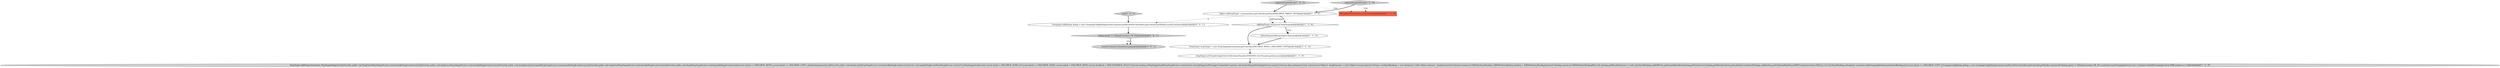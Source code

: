 digraph {
2 [style = filled, label = "IResultSetPresentation presentation@@@2@@@['1', '1', '0']", fillcolor = tomato, shape = box image = "AAA0AAABBB1BBB"];
7 [style = filled, label = "dropTarget.addDropListener(new DropTargetAdapter(){@Override public void dragEnter(DropTargetEvent event){handleDragEvent(event)}@Override public void dragLeave(DropTargetEvent event){handleDragEvent(event)}@Override public void dragOperationChanged(DropTargetEvent event){handleDragEvent(event)}@Override public void dragOver(DropTargetEvent event){handleDragEvent(event)}@Override public void drop(DropTargetEvent event){handleDragEvent(event)if (event.detail == DND.DROP_MOVE || event.detail == DND.DROP_COPY) {dropColumns(event)}}@Override public void dropAccept(DropTargetEvent event){handleDragEvent(event)}private void handleDragEvent(DropTargetEvent event){if (!isDropSupported(event)) {event.detail = DND.DROP_NONE}{if (event.detail == DND.DROP_NONE) {event.detail = DND.DROP_MOVE}}event.feedback = DND.FEEDBACK_SELECT}private boolean isDropSupported(DropTargetEvent event){return true}@SuppressWarnings(\"unchecked\") private void dropColumns(DropTargetEvent event){if (!(event.data instanceof List)) {return}List<Object> dropElements = (List<Object>)event.dataList<String> attributeBindings = new ArrayList<>()for (Object element : dropElements){if (element instanceof DBDAttributeBinding) {DBDAttributeBinding binding = (DBDAttributeBinding)elementif (binding instanceof DBDAttributeBindingMeta && binding.getMetaAttribute() != null) {attributeBindings.add(DBUtils.getQuotedIdentifier(binding.getDataSource(),binding.getMetaAttribute().getLabel()))}{attributeBindings.add(binding.getFullyQualifiedName(DBPEvaluationContext.DML))}}}if (!attributeBindings.isEmpty()) {container.addGroupingAttributes(attributeBindings)}if (event.detail == DND.DROP_COPY) {GroupingConfigDialog dialog = new GroupingConfigDialog(container.getResultSetController().getControl().getShell(),container)if (dialog.open() != IDialogConstants.OK_ID) {container.clearGrouping()return}}try {container.rebuildGrouping()}catch (DBException e) }})@@@9@@@['1', '1', '0']", fillcolor = lightgray, shape = ellipse image = "AAA0AAABBB1BBB"];
0 [style = filled, label = "registerDragAndDrop['1', '0', '0']", fillcolor = lightgray, shape = diamond image = "AAA0AAABBB1BBB"];
11 [style = filled, label = "run['0', '0', '1']", fillcolor = lightgray, shape = diamond image = "AAA0AAABBB3BBB"];
5 [style = filled, label = "Object oldDropTarget = presentation.getControl().getData(DND.DROP_TARGET_KEY)@@@3@@@['1', '1', '0']", fillcolor = white, shape = ellipse image = "AAA0AAABBB1BBB"];
6 [style = filled, label = "((DropTarget)oldDropTarget).dispose()@@@5@@@['1', '1', '0']", fillcolor = white, shape = ellipse image = "AAA0AAABBB1BBB"];
12 [style = filled, label = "dialog.open() == IDialogConstants.OK_ID@@@4@@@['0', '0', '1']", fillcolor = lightgray, shape = diamond image = "AAA0AAABBB3BBB"];
9 [style = filled, label = "GroupingConfigDialog dialog = new GroupingConfigDialog(resultsContainer.getResultSetController().getControl().getShell(),resultsContainer)@@@3@@@['0', '0', '1']", fillcolor = white, shape = ellipse image = "AAA0AAABBB3BBB"];
10 [style = filled, label = "resultsContainer.rebuildGrouping()@@@6@@@['0', '0', '1']", fillcolor = lightgray, shape = ellipse image = "AAA0AAABBB3BBB"];
4 [style = filled, label = "oldDropTarget instanceof DropTarget@@@4@@@['1', '1', '0']", fillcolor = white, shape = diamond image = "AAA0AAABBB1BBB"];
8 [style = filled, label = "registerDragAndDrop['0', '1', '0']", fillcolor = lightgray, shape = diamond image = "AAA0AAABBB2BBB"];
1 [style = filled, label = "dropTarget.setTransfer(LightGrid.GridColumnTransfer.INSTANCE,TextTransfer.getInstance())@@@8@@@['1', '1', '0']", fillcolor = white, shape = ellipse image = "AAA0AAABBB1BBB"];
3 [style = filled, label = "DropTarget dropTarget = new DropTarget(presentation.getControl(),DND.DROP_MOVE | DND.DROP_COPY)@@@7@@@['1', '1', '0']", fillcolor = white, shape = ellipse image = "AAA0AAABBB1BBB"];
0->2 [style = dotted, label="true"];
12->10 [style = dotted, label="true"];
12->10 [style = bold, label=""];
4->6 [style = bold, label=""];
1->7 [style = bold, label=""];
0->5 [style = bold, label=""];
5->4 [style = solid, label="oldDropTarget"];
11->9 [style = bold, label=""];
8->2 [style = dotted, label="true"];
4->6 [style = dotted, label="true"];
8->5 [style = bold, label=""];
4->3 [style = bold, label=""];
6->3 [style = bold, label=""];
5->9 [style = dashed, label="0"];
5->4 [style = bold, label=""];
3->1 [style = bold, label=""];
9->12 [style = bold, label=""];
}
